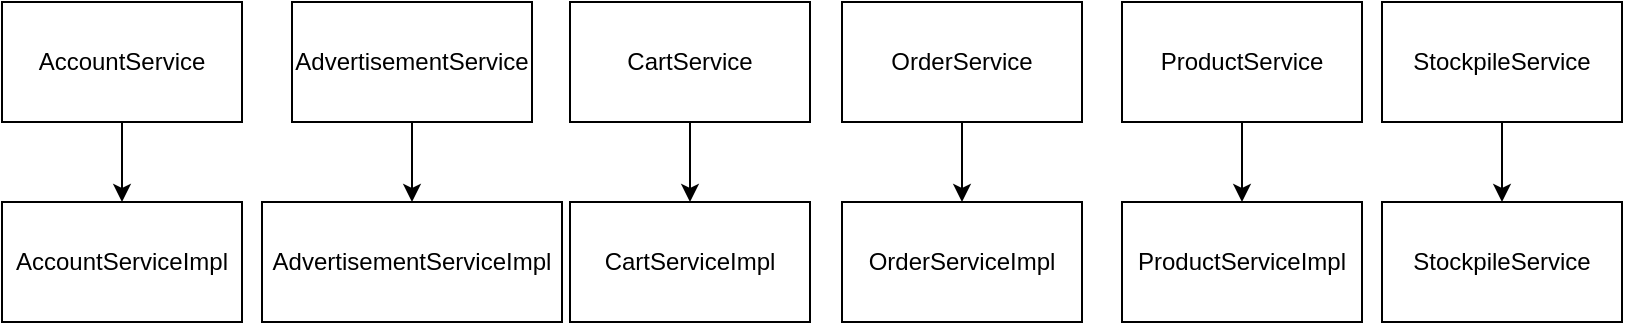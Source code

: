 <mxfile version="26.2.13">
  <diagram id="prtHgNgQTEPvFCAcTncT" name="Page-1">
    <mxGraphModel dx="970" dy="500" grid="1" gridSize="10" guides="1" tooltips="1" connect="1" arrows="1" fold="1" page="1" pageScale="1" pageWidth="827" pageHeight="1169" math="0" shadow="0">
      <root>
        <mxCell id="0" />
        <mxCell id="1" parent="0" />
        <mxCell id="1hLLw_9Tvo3HKh9lFe4J-19" value="" style="edgeStyle=orthogonalEdgeStyle;rounded=0;orthogonalLoop=1;jettySize=auto;html=1;" edge="1" parent="1" source="1hLLw_9Tvo3HKh9lFe4J-7" target="1hLLw_9Tvo3HKh9lFe4J-17">
          <mxGeometry relative="1" as="geometry" />
        </mxCell>
        <mxCell id="1hLLw_9Tvo3HKh9lFe4J-7" value="AccountService" style="rounded=0;whiteSpace=wrap;html=1;" vertex="1" parent="1">
          <mxGeometry x="10" y="110" width="120" height="60" as="geometry" />
        </mxCell>
        <mxCell id="1hLLw_9Tvo3HKh9lFe4J-20" value="" style="edgeStyle=orthogonalEdgeStyle;rounded=0;orthogonalLoop=1;jettySize=auto;html=1;" edge="1" parent="1" source="1hLLw_9Tvo3HKh9lFe4J-8" target="1hLLw_9Tvo3HKh9lFe4J-16">
          <mxGeometry relative="1" as="geometry" />
        </mxCell>
        <mxCell id="1hLLw_9Tvo3HKh9lFe4J-8" value="AdvertisementService" style="rounded=0;whiteSpace=wrap;html=1;" vertex="1" parent="1">
          <mxGeometry x="155" y="110" width="120" height="60" as="geometry" />
        </mxCell>
        <mxCell id="1hLLw_9Tvo3HKh9lFe4J-21" value="" style="edgeStyle=orthogonalEdgeStyle;rounded=0;orthogonalLoop=1;jettySize=auto;html=1;" edge="1" parent="1" source="1hLLw_9Tvo3HKh9lFe4J-9" target="1hLLw_9Tvo3HKh9lFe4J-15">
          <mxGeometry relative="1" as="geometry" />
        </mxCell>
        <mxCell id="1hLLw_9Tvo3HKh9lFe4J-9" value="CartService" style="rounded=0;whiteSpace=wrap;html=1;" vertex="1" parent="1">
          <mxGeometry x="294" y="110" width="120" height="60" as="geometry" />
        </mxCell>
        <mxCell id="1hLLw_9Tvo3HKh9lFe4J-24" value="" style="edgeStyle=orthogonalEdgeStyle;rounded=0;orthogonalLoop=1;jettySize=auto;html=1;" edge="1" parent="1" source="1hLLw_9Tvo3HKh9lFe4J-10" target="1hLLw_9Tvo3HKh9lFe4J-18">
          <mxGeometry relative="1" as="geometry" />
        </mxCell>
        <mxCell id="1hLLw_9Tvo3HKh9lFe4J-10" value="StockpileService" style="rounded=0;whiteSpace=wrap;html=1;" vertex="1" parent="1">
          <mxGeometry x="700" y="110" width="120" height="60" as="geometry" />
        </mxCell>
        <mxCell id="1hLLw_9Tvo3HKh9lFe4J-11" value="ProductServiceImpl" style="rounded=0;whiteSpace=wrap;html=1;" vertex="1" parent="1">
          <mxGeometry x="570" y="210" width="120" height="60" as="geometry" />
        </mxCell>
        <mxCell id="1hLLw_9Tvo3HKh9lFe4J-23" value="" style="edgeStyle=orthogonalEdgeStyle;rounded=0;orthogonalLoop=1;jettySize=auto;html=1;" edge="1" parent="1" source="1hLLw_9Tvo3HKh9lFe4J-12" target="1hLLw_9Tvo3HKh9lFe4J-11">
          <mxGeometry relative="1" as="geometry" />
        </mxCell>
        <mxCell id="1hLLw_9Tvo3HKh9lFe4J-12" value="ProductService" style="rounded=0;whiteSpace=wrap;html=1;" vertex="1" parent="1">
          <mxGeometry x="570" y="110" width="120" height="60" as="geometry" />
        </mxCell>
        <mxCell id="1hLLw_9Tvo3HKh9lFe4J-13" value="OrderServiceImpl" style="rounded=0;whiteSpace=wrap;html=1;" vertex="1" parent="1">
          <mxGeometry x="430" y="210" width="120" height="60" as="geometry" />
        </mxCell>
        <mxCell id="1hLLw_9Tvo3HKh9lFe4J-22" value="" style="edgeStyle=orthogonalEdgeStyle;rounded=0;orthogonalLoop=1;jettySize=auto;html=1;" edge="1" parent="1" source="1hLLw_9Tvo3HKh9lFe4J-14" target="1hLLw_9Tvo3HKh9lFe4J-13">
          <mxGeometry relative="1" as="geometry" />
        </mxCell>
        <mxCell id="1hLLw_9Tvo3HKh9lFe4J-14" value="OrderService" style="rounded=0;whiteSpace=wrap;html=1;" vertex="1" parent="1">
          <mxGeometry x="430" y="110" width="120" height="60" as="geometry" />
        </mxCell>
        <mxCell id="1hLLw_9Tvo3HKh9lFe4J-15" value="CartServiceImpl" style="rounded=0;whiteSpace=wrap;html=1;" vertex="1" parent="1">
          <mxGeometry x="294" y="210" width="120" height="60" as="geometry" />
        </mxCell>
        <mxCell id="1hLLw_9Tvo3HKh9lFe4J-16" value="AdvertisementServiceImpl" style="rounded=0;whiteSpace=wrap;html=1;" vertex="1" parent="1">
          <mxGeometry x="140" y="210" width="150" height="60" as="geometry" />
        </mxCell>
        <mxCell id="1hLLw_9Tvo3HKh9lFe4J-17" value="AccountServiceImpl" style="rounded=0;whiteSpace=wrap;html=1;" vertex="1" parent="1">
          <mxGeometry x="10" y="210" width="120" height="60" as="geometry" />
        </mxCell>
        <mxCell id="1hLLw_9Tvo3HKh9lFe4J-18" value="StockpileService" style="rounded=0;whiteSpace=wrap;html=1;" vertex="1" parent="1">
          <mxGeometry x="700" y="210" width="120" height="60" as="geometry" />
        </mxCell>
      </root>
    </mxGraphModel>
  </diagram>
</mxfile>
